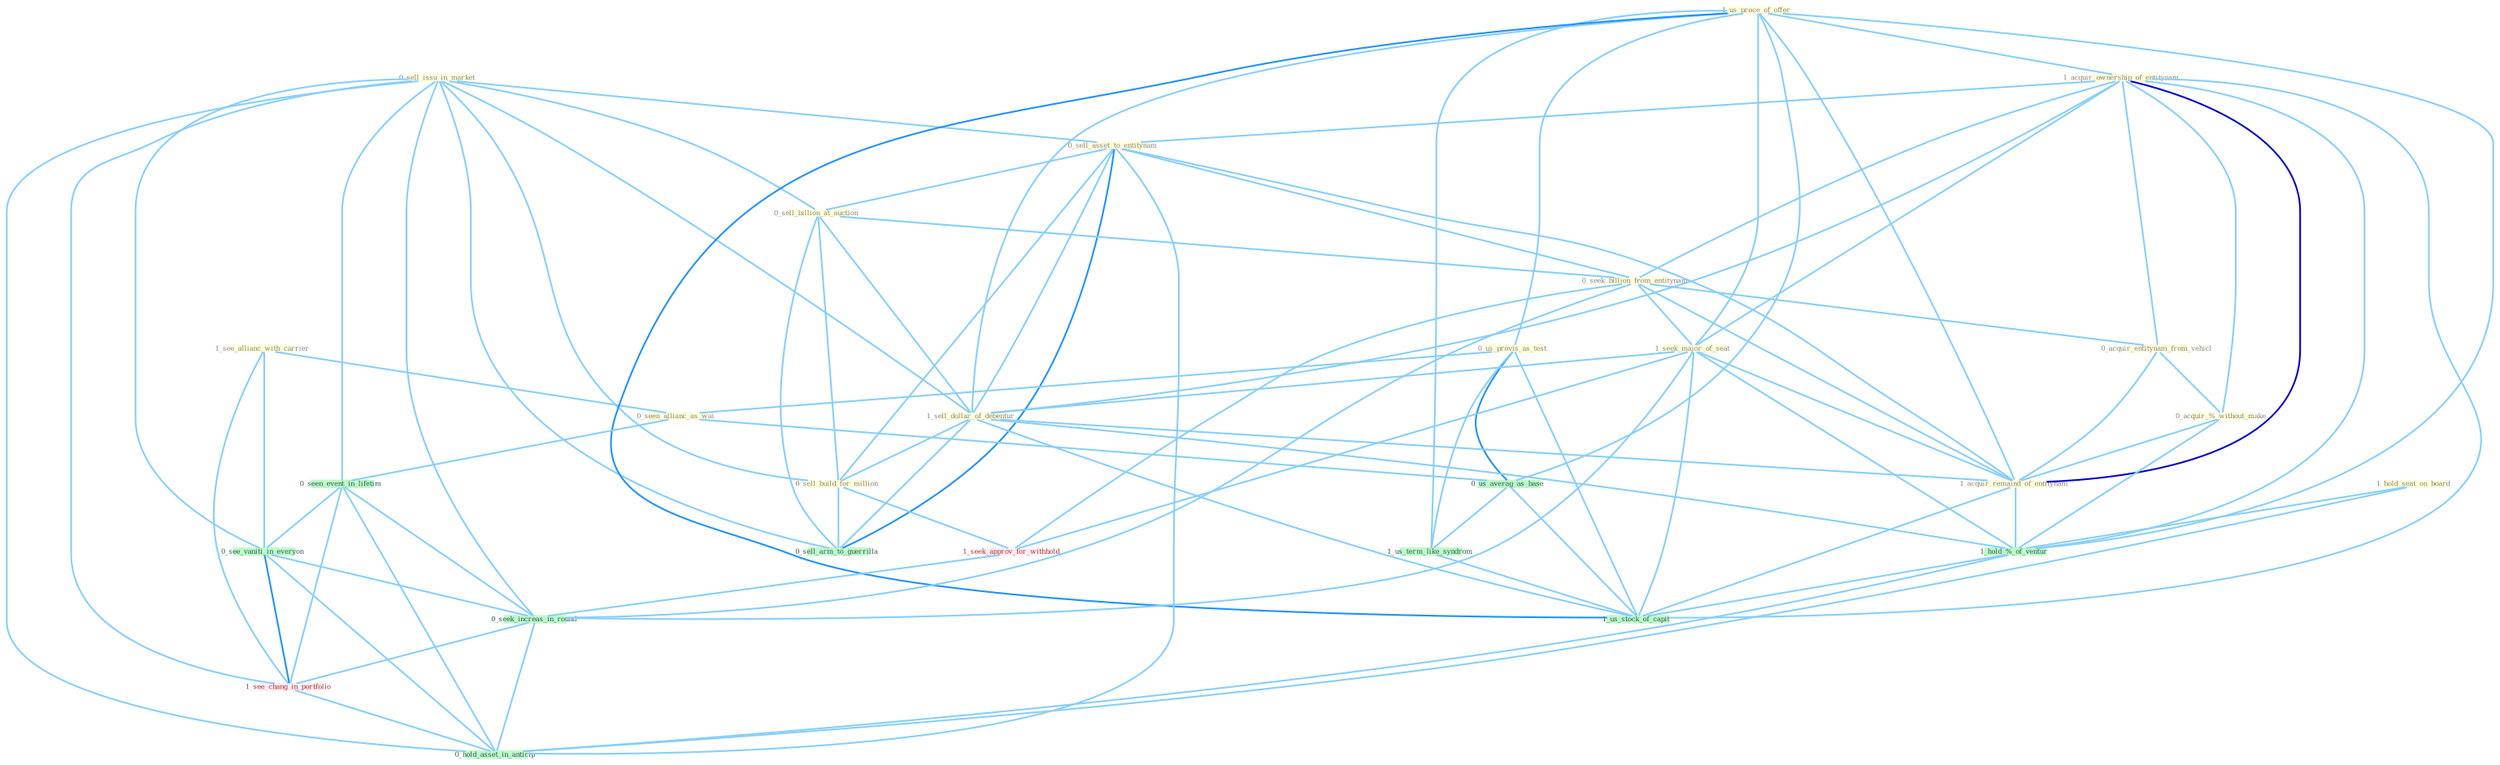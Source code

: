 Graph G{ 
    node
    [shape=polygon,style=filled,width=.5,height=.06,color="#BDFCC9",fixedsize=true,fontsize=4,
    fontcolor="#2f4f4f"];
    {node
    [color="#ffffe0", fontcolor="#8b7d6b"] "1_see_allianc_with_carrier " "0_sell_issu_in_market " "1_hold_seat_on_board " "1_us_proce_of_offer " "1_acquir_ownership_of_entitynam " "0_sell_asset_to_entitynam " "0_sell_billion_at_auction " "0_seek_billion_from_entitynam " "0_us_provis_as_test " "0_seen_allianc_as_wai " "0_acquir_entitynam_from_vehicl " "1_seek_major_of_seat " "1_sell_dollar_of_debentur " "0_acquir_%_without_make " "1_acquir_remaind_of_entitynam " "0_sell_build_for_million "}
{node [color="#fff0f5", fontcolor="#b22222"] "1_seek_approv_for_withhold " "1_see_chang_in_portfolio "}
edge [color="#B0E2FF"];

	"1_see_allianc_with_carrier " -- "0_seen_allianc_as_wai " [w="1", color="#87cefa" ];
	"1_see_allianc_with_carrier " -- "0_see_vaniti_in_everyon " [w="1", color="#87cefa" ];
	"1_see_allianc_with_carrier " -- "1_see_chang_in_portfolio " [w="1", color="#87cefa" ];
	"0_sell_issu_in_market " -- "0_sell_asset_to_entitynam " [w="1", color="#87cefa" ];
	"0_sell_issu_in_market " -- "0_sell_billion_at_auction " [w="1", color="#87cefa" ];
	"0_sell_issu_in_market " -- "1_sell_dollar_of_debentur " [w="1", color="#87cefa" ];
	"0_sell_issu_in_market " -- "0_sell_build_for_million " [w="1", color="#87cefa" ];
	"0_sell_issu_in_market " -- "0_seen_event_in_lifetim " [w="1", color="#87cefa" ];
	"0_sell_issu_in_market " -- "0_see_vaniti_in_everyon " [w="1", color="#87cefa" ];
	"0_sell_issu_in_market " -- "0_sell_arm_to_guerrilla " [w="1", color="#87cefa" ];
	"0_sell_issu_in_market " -- "0_seek_increas_in_round " [w="1", color="#87cefa" ];
	"0_sell_issu_in_market " -- "1_see_chang_in_portfolio " [w="1", color="#87cefa" ];
	"0_sell_issu_in_market " -- "0_hold_asset_in_anticip " [w="1", color="#87cefa" ];
	"1_hold_seat_on_board " -- "1_hold_%_of_ventur " [w="1", color="#87cefa" ];
	"1_hold_seat_on_board " -- "0_hold_asset_in_anticip " [w="1", color="#87cefa" ];
	"1_us_proce_of_offer " -- "1_acquir_ownership_of_entitynam " [w="1", color="#87cefa" ];
	"1_us_proce_of_offer " -- "0_us_provis_as_test " [w="1", color="#87cefa" ];
	"1_us_proce_of_offer " -- "1_seek_major_of_seat " [w="1", color="#87cefa" ];
	"1_us_proce_of_offer " -- "1_sell_dollar_of_debentur " [w="1", color="#87cefa" ];
	"1_us_proce_of_offer " -- "1_acquir_remaind_of_entitynam " [w="1", color="#87cefa" ];
	"1_us_proce_of_offer " -- "0_us_averag_as_base " [w="1", color="#87cefa" ];
	"1_us_proce_of_offer " -- "1_us_term_like_syndrom " [w="1", color="#87cefa" ];
	"1_us_proce_of_offer " -- "1_hold_%_of_ventur " [w="1", color="#87cefa" ];
	"1_us_proce_of_offer " -- "1_us_stock_of_capit " [w="2", color="#1e90ff" , len=0.8];
	"1_acquir_ownership_of_entitynam " -- "0_sell_asset_to_entitynam " [w="1", color="#87cefa" ];
	"1_acquir_ownership_of_entitynam " -- "0_seek_billion_from_entitynam " [w="1", color="#87cefa" ];
	"1_acquir_ownership_of_entitynam " -- "0_acquir_entitynam_from_vehicl " [w="1", color="#87cefa" ];
	"1_acquir_ownership_of_entitynam " -- "1_seek_major_of_seat " [w="1", color="#87cefa" ];
	"1_acquir_ownership_of_entitynam " -- "1_sell_dollar_of_debentur " [w="1", color="#87cefa" ];
	"1_acquir_ownership_of_entitynam " -- "0_acquir_%_without_make " [w="1", color="#87cefa" ];
	"1_acquir_ownership_of_entitynam " -- "1_acquir_remaind_of_entitynam " [w="3", color="#0000cd" , len=0.6];
	"1_acquir_ownership_of_entitynam " -- "1_hold_%_of_ventur " [w="1", color="#87cefa" ];
	"1_acquir_ownership_of_entitynam " -- "1_us_stock_of_capit " [w="1", color="#87cefa" ];
	"0_sell_asset_to_entitynam " -- "0_sell_billion_at_auction " [w="1", color="#87cefa" ];
	"0_sell_asset_to_entitynam " -- "0_seek_billion_from_entitynam " [w="1", color="#87cefa" ];
	"0_sell_asset_to_entitynam " -- "1_sell_dollar_of_debentur " [w="1", color="#87cefa" ];
	"0_sell_asset_to_entitynam " -- "1_acquir_remaind_of_entitynam " [w="1", color="#87cefa" ];
	"0_sell_asset_to_entitynam " -- "0_sell_build_for_million " [w="1", color="#87cefa" ];
	"0_sell_asset_to_entitynam " -- "0_sell_arm_to_guerrilla " [w="2", color="#1e90ff" , len=0.8];
	"0_sell_asset_to_entitynam " -- "0_hold_asset_in_anticip " [w="1", color="#87cefa" ];
	"0_sell_billion_at_auction " -- "0_seek_billion_from_entitynam " [w="1", color="#87cefa" ];
	"0_sell_billion_at_auction " -- "1_sell_dollar_of_debentur " [w="1", color="#87cefa" ];
	"0_sell_billion_at_auction " -- "0_sell_build_for_million " [w="1", color="#87cefa" ];
	"0_sell_billion_at_auction " -- "0_sell_arm_to_guerrilla " [w="1", color="#87cefa" ];
	"0_seek_billion_from_entitynam " -- "0_acquir_entitynam_from_vehicl " [w="1", color="#87cefa" ];
	"0_seek_billion_from_entitynam " -- "1_seek_major_of_seat " [w="1", color="#87cefa" ];
	"0_seek_billion_from_entitynam " -- "1_acquir_remaind_of_entitynam " [w="1", color="#87cefa" ];
	"0_seek_billion_from_entitynam " -- "1_seek_approv_for_withhold " [w="1", color="#87cefa" ];
	"0_seek_billion_from_entitynam " -- "0_seek_increas_in_round " [w="1", color="#87cefa" ];
	"0_us_provis_as_test " -- "0_seen_allianc_as_wai " [w="1", color="#87cefa" ];
	"0_us_provis_as_test " -- "0_us_averag_as_base " [w="2", color="#1e90ff" , len=0.8];
	"0_us_provis_as_test " -- "1_us_term_like_syndrom " [w="1", color="#87cefa" ];
	"0_us_provis_as_test " -- "1_us_stock_of_capit " [w="1", color="#87cefa" ];
	"0_seen_allianc_as_wai " -- "0_seen_event_in_lifetim " [w="1", color="#87cefa" ];
	"0_seen_allianc_as_wai " -- "0_us_averag_as_base " [w="1", color="#87cefa" ];
	"0_acquir_entitynam_from_vehicl " -- "0_acquir_%_without_make " [w="1", color="#87cefa" ];
	"0_acquir_entitynam_from_vehicl " -- "1_acquir_remaind_of_entitynam " [w="1", color="#87cefa" ];
	"1_seek_major_of_seat " -- "1_sell_dollar_of_debentur " [w="1", color="#87cefa" ];
	"1_seek_major_of_seat " -- "1_acquir_remaind_of_entitynam " [w="1", color="#87cefa" ];
	"1_seek_major_of_seat " -- "1_seek_approv_for_withhold " [w="1", color="#87cefa" ];
	"1_seek_major_of_seat " -- "1_hold_%_of_ventur " [w="1", color="#87cefa" ];
	"1_seek_major_of_seat " -- "0_seek_increas_in_round " [w="1", color="#87cefa" ];
	"1_seek_major_of_seat " -- "1_us_stock_of_capit " [w="1", color="#87cefa" ];
	"1_sell_dollar_of_debentur " -- "1_acquir_remaind_of_entitynam " [w="1", color="#87cefa" ];
	"1_sell_dollar_of_debentur " -- "0_sell_build_for_million " [w="1", color="#87cefa" ];
	"1_sell_dollar_of_debentur " -- "1_hold_%_of_ventur " [w="1", color="#87cefa" ];
	"1_sell_dollar_of_debentur " -- "0_sell_arm_to_guerrilla " [w="1", color="#87cefa" ];
	"1_sell_dollar_of_debentur " -- "1_us_stock_of_capit " [w="1", color="#87cefa" ];
	"0_acquir_%_without_make " -- "1_acquir_remaind_of_entitynam " [w="1", color="#87cefa" ];
	"0_acquir_%_without_make " -- "1_hold_%_of_ventur " [w="1", color="#87cefa" ];
	"1_acquir_remaind_of_entitynam " -- "1_hold_%_of_ventur " [w="1", color="#87cefa" ];
	"1_acquir_remaind_of_entitynam " -- "1_us_stock_of_capit " [w="1", color="#87cefa" ];
	"0_sell_build_for_million " -- "1_seek_approv_for_withhold " [w="1", color="#87cefa" ];
	"0_sell_build_for_million " -- "0_sell_arm_to_guerrilla " [w="1", color="#87cefa" ];
	"0_seen_event_in_lifetim " -- "0_see_vaniti_in_everyon " [w="1", color="#87cefa" ];
	"0_seen_event_in_lifetim " -- "0_seek_increas_in_round " [w="1", color="#87cefa" ];
	"0_seen_event_in_lifetim " -- "1_see_chang_in_portfolio " [w="1", color="#87cefa" ];
	"0_seen_event_in_lifetim " -- "0_hold_asset_in_anticip " [w="1", color="#87cefa" ];
	"0_us_averag_as_base " -- "1_us_term_like_syndrom " [w="1", color="#87cefa" ];
	"0_us_averag_as_base " -- "1_us_stock_of_capit " [w="1", color="#87cefa" ];
	"1_us_term_like_syndrom " -- "1_us_stock_of_capit " [w="1", color="#87cefa" ];
	"1_seek_approv_for_withhold " -- "0_seek_increas_in_round " [w="1", color="#87cefa" ];
	"1_hold_%_of_ventur " -- "1_us_stock_of_capit " [w="1", color="#87cefa" ];
	"1_hold_%_of_ventur " -- "0_hold_asset_in_anticip " [w="1", color="#87cefa" ];
	"0_see_vaniti_in_everyon " -- "0_seek_increas_in_round " [w="1", color="#87cefa" ];
	"0_see_vaniti_in_everyon " -- "1_see_chang_in_portfolio " [w="2", color="#1e90ff" , len=0.8];
	"0_see_vaniti_in_everyon " -- "0_hold_asset_in_anticip " [w="1", color="#87cefa" ];
	"0_seek_increas_in_round " -- "1_see_chang_in_portfolio " [w="1", color="#87cefa" ];
	"0_seek_increas_in_round " -- "0_hold_asset_in_anticip " [w="1", color="#87cefa" ];
	"1_see_chang_in_portfolio " -- "0_hold_asset_in_anticip " [w="1", color="#87cefa" ];
}